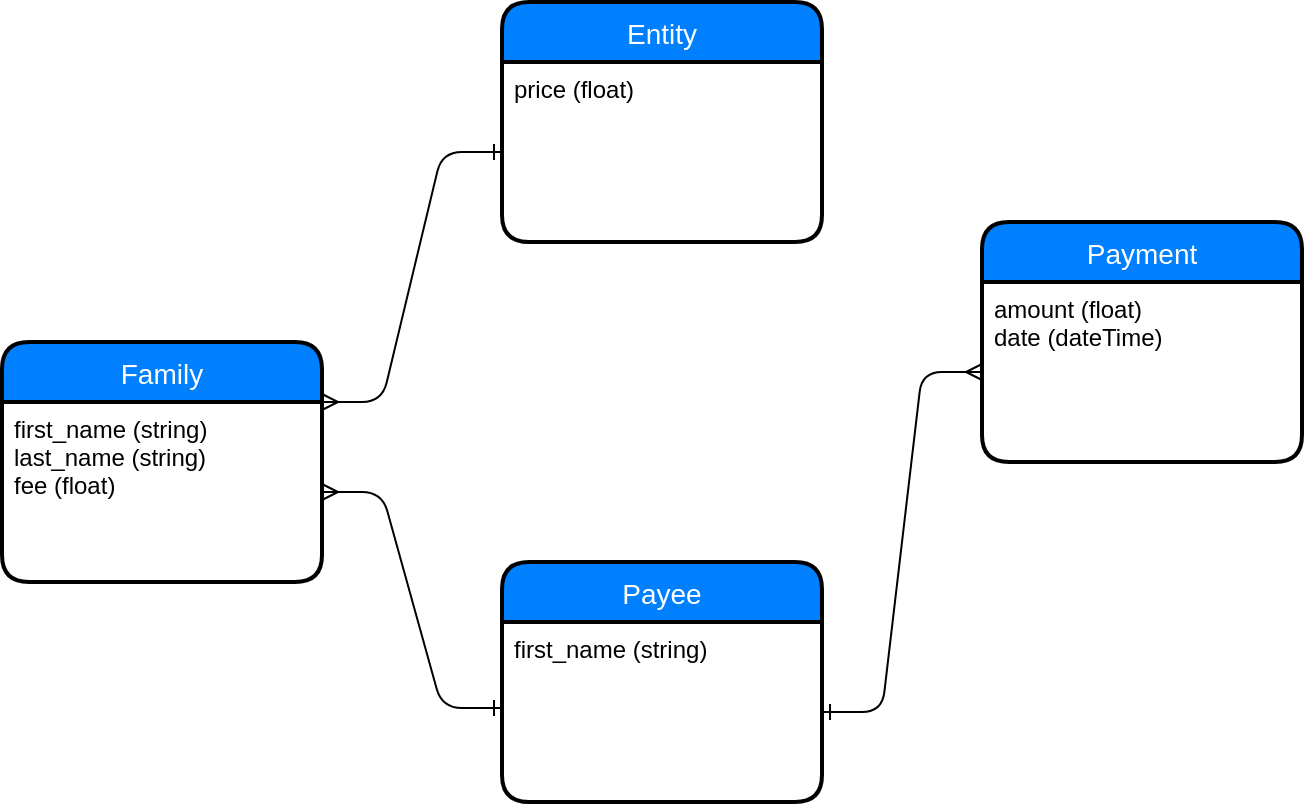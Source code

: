 <mxfile version="15.2.9" type="device"><diagram id="4qsNj02u7rbgzD2yj2-C" name="Page-1"><mxGraphModel dx="2062" dy="762" grid="1" gridSize="10" guides="1" tooltips="1" connect="1" arrows="1" fold="1" page="1" pageScale="1" pageWidth="850" pageHeight="1100" math="0" shadow="0"><root><mxCell id="0"/><mxCell id="1" parent="0"/><mxCell id="r5EY4wnx40tKNn1n6rke-1" value="Family" style="swimlane;childLayout=stackLayout;horizontal=1;startSize=30;horizontalStack=0;rounded=1;fontSize=14;fontStyle=0;strokeWidth=2;resizeParent=0;resizeLast=1;shadow=0;dashed=0;align=center;fillColor=#007FFF;fontColor=#FFFFFF;" parent="1" vertex="1"><mxGeometry x="90" y="220" width="160" height="120" as="geometry"/></mxCell><mxCell id="r5EY4wnx40tKNn1n6rke-2" value="first_name (string)&#10;last_name (string)&#10;fee (float)" style="align=left;strokeColor=none;fillColor=none;spacingLeft=4;fontSize=12;verticalAlign=top;resizable=0;rotatable=0;part=1;" parent="r5EY4wnx40tKNn1n6rke-1" vertex="1"><mxGeometry y="30" width="160" height="90" as="geometry"/></mxCell><mxCell id="r5EY4wnx40tKNn1n6rke-4" value="Payment" style="swimlane;childLayout=stackLayout;horizontal=1;startSize=30;horizontalStack=0;rounded=1;fontSize=14;fontStyle=0;strokeWidth=2;resizeParent=0;resizeLast=1;shadow=0;dashed=0;align=center;fontColor=#FFFFFF;fillColor=#007FFF;" parent="1" vertex="1"><mxGeometry x="580" y="160" width="160" height="120" as="geometry"/></mxCell><mxCell id="r5EY4wnx40tKNn1n6rke-5" value="amount (float)&#10;date (dateTime)" style="align=left;strokeColor=none;fillColor=none;spacingLeft=4;fontSize=12;verticalAlign=top;resizable=0;rotatable=0;part=1;" parent="r5EY4wnx40tKNn1n6rke-4" vertex="1"><mxGeometry y="30" width="160" height="90" as="geometry"/></mxCell><mxCell id="r5EY4wnx40tKNn1n6rke-9" value="Payee" style="swimlane;childLayout=stackLayout;horizontal=1;startSize=30;horizontalStack=0;rounded=1;fontSize=14;fontStyle=0;strokeWidth=2;resizeParent=0;resizeLast=1;shadow=0;dashed=0;align=center;fontColor=#FFFFFF;fillColor=#007FFF;" parent="1" vertex="1"><mxGeometry x="340" y="330" width="160" height="120" as="geometry"/></mxCell><mxCell id="r5EY4wnx40tKNn1n6rke-10" value="first_name (string)" style="align=left;strokeColor=none;fillColor=none;spacingLeft=4;fontSize=12;verticalAlign=top;resizable=0;rotatable=0;part=1;" parent="r5EY4wnx40tKNn1n6rke-9" vertex="1"><mxGeometry y="30" width="160" height="90" as="geometry"/></mxCell><mxCell id="r5EY4wnx40tKNn1n6rke-11" value="" style="edgeStyle=entityRelationEdgeStyle;fontSize=12;html=1;endArrow=ERone;startArrow=ERmany;fontColor=#FFFFFF;exitX=1;exitY=0.5;exitDx=0;exitDy=0;entryX=0;entryY=0.444;entryDx=0;entryDy=0;entryPerimeter=0;endFill=0;" parent="1" source="r5EY4wnx40tKNn1n6rke-2" edge="1"><mxGeometry width="100" height="100" relative="1" as="geometry"><mxPoint x="280" y="189" as="sourcePoint"/><mxPoint x="340" y="402.96" as="targetPoint"/></mxGeometry></mxCell><mxCell id="r5EY4wnx40tKNn1n6rke-12" value="" style="edgeStyle=entityRelationEdgeStyle;fontSize=12;html=1;endArrow=ERone;endFill=1;fontColor=#FFFFFF;exitX=0;exitY=0.5;exitDx=0;exitDy=0;entryX=1;entryY=0.5;entryDx=0;entryDy=0;startArrow=ERmany;startFill=0;" parent="1" source="r5EY4wnx40tKNn1n6rke-5" target="r5EY4wnx40tKNn1n6rke-10" edge="1"><mxGeometry width="100" height="100" relative="1" as="geometry"><mxPoint x="550" y="450" as="sourcePoint"/><mxPoint x="650" y="350" as="targetPoint"/></mxGeometry></mxCell><mxCell id="-qwQJDde_HdDNQFSnYnw-1" value="Entity" style="swimlane;childLayout=stackLayout;horizontal=1;startSize=30;horizontalStack=0;rounded=1;fontSize=14;fontStyle=0;strokeWidth=2;resizeParent=0;resizeLast=1;shadow=0;dashed=0;align=center;fillColor=#007FFF;fontColor=#FFFFFF;" vertex="1" parent="1"><mxGeometry x="340" y="50" width="160" height="120" as="geometry"/></mxCell><mxCell id="-qwQJDde_HdDNQFSnYnw-2" value="price (float)" style="align=left;strokeColor=none;fillColor=none;spacingLeft=4;fontSize=12;verticalAlign=top;resizable=0;rotatable=0;part=1;" vertex="1" parent="-qwQJDde_HdDNQFSnYnw-1"><mxGeometry y="30" width="160" height="90" as="geometry"/></mxCell><mxCell id="-qwQJDde_HdDNQFSnYnw-4" value="" style="edgeStyle=entityRelationEdgeStyle;fontSize=12;html=1;endArrow=ERone;startArrow=ERmany;fontColor=#FFFFFF;exitX=1;exitY=0.25;exitDx=0;exitDy=0;entryX=0;entryY=0.5;entryDx=0;entryDy=0;endFill=0;" edge="1" parent="1" source="r5EY4wnx40tKNn1n6rke-1" target="-qwQJDde_HdDNQFSnYnw-2"><mxGeometry width="100" height="100" relative="1" as="geometry"><mxPoint x="120" y="180" as="sourcePoint"/><mxPoint x="340" y="115" as="targetPoint"/></mxGeometry></mxCell></root></mxGraphModel></diagram></mxfile>